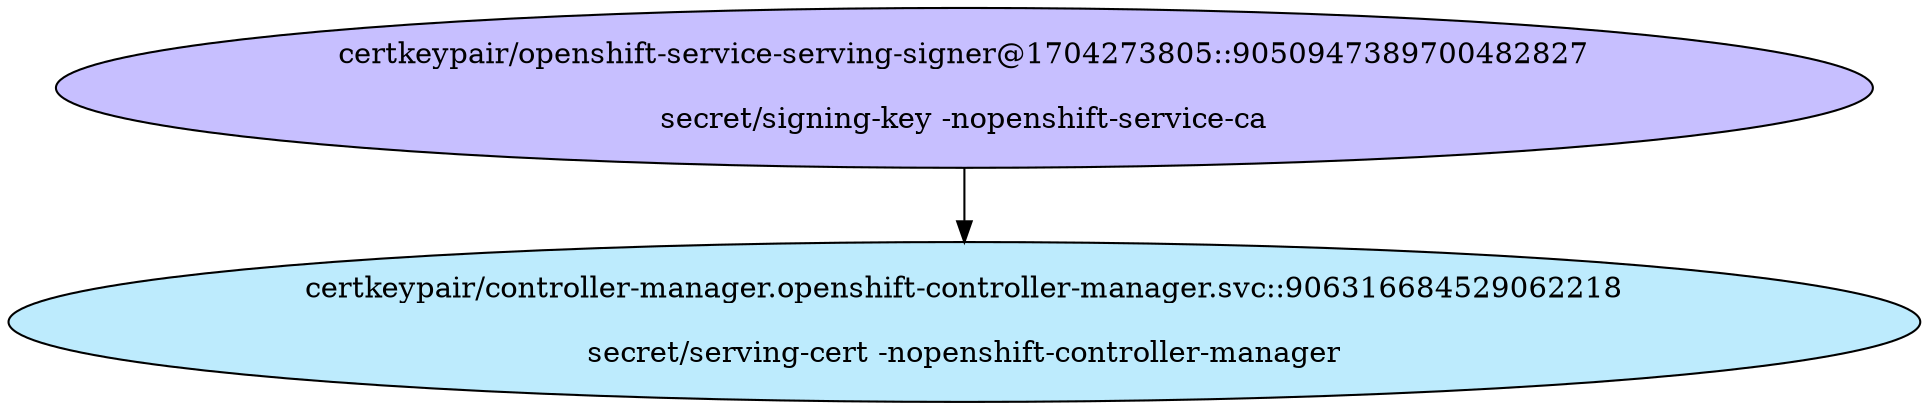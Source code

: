 digraph "Local Certificate" {
  // Node definitions.
  1 [
    label="certkeypair/openshift-service-serving-signer@1704273805::9050947389700482827\n\nsecret/signing-key -nopenshift-service-ca\n"
    style=filled
    fillcolor="#c7bfff"
  ];
  25 [
    label="certkeypair/controller-manager.openshift-controller-manager.svc::906316684529062218\n\nsecret/serving-cert -nopenshift-controller-manager\n"
    style=filled
    fillcolor="#bdebfd"
  ];

  // Edge definitions.
  1 -> 25;
}